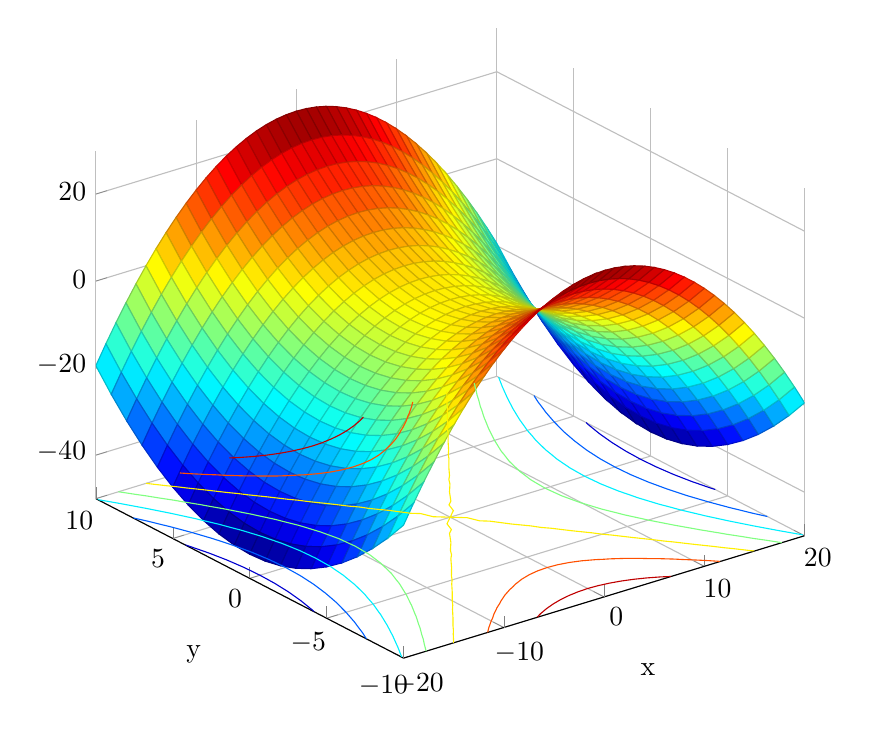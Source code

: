 % This file was created by matlab2tikz v0.4.7 running on MATLAB 8.1.
% Copyright (c) 2008--2014, Nico Schlömer <nico.schloemer@gmail.com>
% All rights reserved.
% Minimal pgfplots version: 1.3
% 
% The latest updates can be retrieved from
%   http://www.mathworks.com/matlabcentral/fileexchange/22022-matlab2tikz
% where you can also make suggestions and rate matlab2tikz.
% 
%
% defining custom colors
\definecolor{mycolor1}{rgb}{0.0,0.0,0.812}%
\definecolor{mycolor2}{rgb}{0.0,0.375,1.0}%
\definecolor{mycolor3}{rgb}{0.0,0.938,1.0}%
\definecolor{mycolor4}{rgb}{1.0,0.938,0.0}%
\definecolor{mycolor5}{rgb}{1.0,0.312,0.0}%
%
\begin{tikzpicture}

\begin{axis}[%
width=9cm,
height=8cm,
colormap/jet,
unbounded coords=jump,
view={-37.5}{30},
scale only axis,
xmin=-20,
xmax=20,
xlabel={x},
xmajorgrids,
ymin=-10,
ymax=10,
ylabel={y},
ymajorgrids,
zmin=-50,
zmax=30,
zmajorgrids,
axis x line*=bottom,
axis y line*=left,
axis z line*=left
]

\addplot3[%
surf,
shader=faceted,
draw=black,
colormap/jet,
mesh/rows=41]
table[row sep=crcr,header=false] {%
%
-20	-10	-19.444\\
-20	-9	-24.194\\
-20	-8	-28.444\\
-20	-7	-32.194\\
-20	-6	-35.444\\
-20	-5	-38.194\\
-20	-4	-40.444\\
-20	-3	-42.194\\
-20	-2	-43.444\\
-20	-1	-44.194\\
-20	0	-44.444\\
-20	1	-44.194\\
-20	2	-43.444\\
-20	3	-42.194\\
-20	4	-40.444\\
-20	5	-38.194\\
-20	6	-35.444\\
-20	7	-32.194\\
-20	8	-28.444\\
-20	9	-24.194\\
-20	10	-19.444\\
-19	-10	-15.111\\
-19	-9	-19.861\\
-19	-8	-24.111\\
-19	-7	-27.861\\
-19	-6	-31.111\\
-19	-5	-33.861\\
-19	-4	-36.111\\
-19	-3	-37.861\\
-19	-2	-39.111\\
-19	-1	-39.861\\
-19	0	-40.111\\
-19	1	-39.861\\
-19	2	-39.111\\
-19	3	-37.861\\
-19	4	-36.111\\
-19	5	-33.861\\
-19	6	-31.111\\
-19	7	-27.861\\
-19	8	-24.111\\
-19	9	-19.861\\
-19	10	-15.111\\
-18	-10	-11\\
-18	-9	-15.75\\
-18	-8	-20\\
-18	-7	-23.75\\
-18	-6	-27\\
-18	-5	-29.75\\
-18	-4	-32\\
-18	-3	-33.75\\
-18	-2	-35\\
-18	-1	-35.75\\
-18	0	-36\\
-18	1	-35.75\\
-18	2	-35\\
-18	3	-33.75\\
-18	4	-32\\
-18	5	-29.75\\
-18	6	-27\\
-18	7	-23.75\\
-18	8	-20\\
-18	9	-15.75\\
-18	10	-11\\
-17	-10	-7.111\\
-17	-9	-11.861\\
-17	-8	-16.111\\
-17	-7	-19.861\\
-17	-6	-23.111\\
-17	-5	-25.861\\
-17	-4	-28.111\\
-17	-3	-29.861\\
-17	-2	-31.111\\
-17	-1	-31.861\\
-17	0	-32.111\\
-17	1	-31.861\\
-17	2	-31.111\\
-17	3	-29.861\\
-17	4	-28.111\\
-17	5	-25.861\\
-17	6	-23.111\\
-17	7	-19.861\\
-17	8	-16.111\\
-17	9	-11.861\\
-17	10	-7.111\\
-16	-10	-3.444\\
-16	-9	-8.194\\
-16	-8	-12.444\\
-16	-7	-16.194\\
-16	-6	-19.444\\
-16	-5	-22.194\\
-16	-4	-24.444\\
-16	-3	-26.194\\
-16	-2	-27.444\\
-16	-1	-28.194\\
-16	0	-28.444\\
-16	1	-28.194\\
-16	2	-27.444\\
-16	3	-26.194\\
-16	4	-24.444\\
-16	5	-22.194\\
-16	6	-19.444\\
-16	7	-16.194\\
-16	8	-12.444\\
-16	9	-8.194\\
-16	10	-3.444\\
-15	-10	0\\
-15	-9	-4.75\\
-15	-8	-9\\
-15	-7	-12.75\\
-15	-6	-16\\
-15	-5	-18.75\\
-15	-4	-21\\
-15	-3	-22.75\\
-15	-2	-24\\
-15	-1	-24.75\\
-15	0	-25\\
-15	1	-24.75\\
-15	2	-24\\
-15	3	-22.75\\
-15	4	-21\\
-15	5	-18.75\\
-15	6	-16\\
-15	7	-12.75\\
-15	8	-9\\
-15	9	-4.75\\
-15	10	0\\
-14	-10	3.222\\
-14	-9	-1.528\\
-14	-8	-5.778\\
-14	-7	-9.528\\
-14	-6	-12.778\\
-14	-5	-15.528\\
-14	-4	-17.778\\
-14	-3	-19.528\\
-14	-2	-20.778\\
-14	-1	-21.528\\
-14	0	-21.778\\
-14	1	-21.528\\
-14	2	-20.778\\
-14	3	-19.528\\
-14	4	-17.778\\
-14	5	-15.528\\
-14	6	-12.778\\
-14	7	-9.528\\
-14	8	-5.778\\
-14	9	-1.528\\
-14	10	3.222\\
-13	-10	6.222\\
-13	-9	1.472\\
-13	-8	-2.778\\
-13	-7	-6.528\\
-13	-6	-9.778\\
-13	-5	-12.528\\
-13	-4	-14.778\\
-13	-3	-16.528\\
-13	-2	-17.778\\
-13	-1	-18.528\\
-13	0	-18.778\\
-13	1	-18.528\\
-13	2	-17.778\\
-13	3	-16.528\\
-13	4	-14.778\\
-13	5	-12.528\\
-13	6	-9.778\\
-13	7	-6.528\\
-13	8	-2.778\\
-13	9	1.472\\
-13	10	6.222\\
-12	-10	9\\
-12	-9	4.25\\
-12	-8	0\\
-12	-7	-3.75\\
-12	-6	-7\\
-12	-5	-9.75\\
-12	-4	-12\\
-12	-3	-13.75\\
-12	-2	-15\\
-12	-1	-15.75\\
-12	0	-16\\
-12	1	-15.75\\
-12	2	-15\\
-12	3	-13.75\\
-12	4	-12\\
-12	5	-9.75\\
-12	6	-7\\
-12	7	-3.75\\
-12	8	0\\
-12	9	4.25\\
-12	10	9\\
-11	-10	11.556\\
-11	-9	6.806\\
-11	-8	2.556\\
-11	-7	-1.194\\
-11	-6	-4.444\\
-11	-5	-7.194\\
-11	-4	-9.444\\
-11	-3	-11.194\\
-11	-2	-12.444\\
-11	-1	-13.194\\
-11	0	-13.444\\
-11	1	-13.194\\
-11	2	-12.444\\
-11	3	-11.194\\
-11	4	-9.444\\
-11	5	-7.194\\
-11	6	-4.444\\
-11	7	-1.194\\
-11	8	2.556\\
-11	9	6.806\\
-11	10	11.556\\
-10	-10	13.889\\
-10	-9	9.139\\
-10	-8	4.889\\
-10	-7	1.139\\
-10	-6	-2.111\\
-10	-5	-4.861\\
-10	-4	-7.111\\
-10	-3	-8.861\\
-10	-2	-10.111\\
-10	-1	-10.861\\
-10	0	-11.111\\
-10	1	-10.861\\
-10	2	-10.111\\
-10	3	-8.861\\
-10	4	-7.111\\
-10	5	-4.861\\
-10	6	-2.111\\
-10	7	1.139\\
-10	8	4.889\\
-10	9	9.139\\
-10	10	13.889\\
-9	-10	16\\
-9	-9	11.25\\
-9	-8	7\\
-9	-7	3.25\\
-9	-6	0\\
-9	-5	-2.75\\
-9	-4	-5\\
-9	-3	-6.75\\
-9	-2	-8\\
-9	-1	-8.75\\
-9	0	-9\\
-9	1	-8.75\\
-9	2	-8\\
-9	3	-6.75\\
-9	4	-5\\
-9	5	-2.75\\
-9	6	0\\
-9	7	3.25\\
-9	8	7\\
-9	9	11.25\\
-9	10	16\\
-8	-10	17.889\\
-8	-9	13.139\\
-8	-8	8.889\\
-8	-7	5.139\\
-8	-6	1.889\\
-8	-5	-0.861\\
-8	-4	-3.111\\
-8	-3	-4.861\\
-8	-2	-6.111\\
-8	-1	-6.861\\
-8	0	-7.111\\
-8	1	-6.861\\
-8	2	-6.111\\
-8	3	-4.861\\
-8	4	-3.111\\
-8	5	-0.861\\
-8	6	1.889\\
-8	7	5.139\\
-8	8	8.889\\
-8	9	13.139\\
-8	10	17.889\\
-7	-10	19.556\\
-7	-9	14.806\\
-7	-8	10.556\\
-7	-7	6.806\\
-7	-6	3.556\\
-7	-5	0.806\\
-7	-4	-1.444\\
-7	-3	-3.194\\
-7	-2	-4.444\\
-7	-1	-5.194\\
-7	0	-5.444\\
-7	1	-5.194\\
-7	2	-4.444\\
-7	3	-3.194\\
-7	4	-1.444\\
-7	5	0.806\\
-7	6	3.556\\
-7	7	6.806\\
-7	8	10.556\\
-7	9	14.806\\
-7	10	19.556\\
-6	-10	21\\
-6	-9	16.25\\
-6	-8	12\\
-6	-7	8.25\\
-6	-6	5\\
-6	-5	2.25\\
-6	-4	0\\
-6	-3	-1.75\\
-6	-2	-3\\
-6	-1	-3.75\\
-6	0	-4\\
-6	1	-3.75\\
-6	2	-3\\
-6	3	-1.75\\
-6	4	0\\
-6	5	2.25\\
-6	6	5\\
-6	7	8.25\\
-6	8	12\\
-6	9	16.25\\
-6	10	21\\
-5	-10	22.222\\
-5	-9	17.472\\
-5	-8	13.222\\
-5	-7	9.472\\
-5	-6	6.222\\
-5	-5	3.472\\
-5	-4	1.222\\
-5	-3	-0.528\\
-5	-2	-1.778\\
-5	-1	-2.528\\
-5	0	-2.778\\
-5	1	-2.528\\
-5	2	-1.778\\
-5	3	-0.528\\
-5	4	1.222\\
-5	5	3.472\\
-5	6	6.222\\
-5	7	9.472\\
-5	8	13.222\\
-5	9	17.472\\
-5	10	22.222\\
-4	-10	23.222\\
-4	-9	18.472\\
-4	-8	14.222\\
-4	-7	10.472\\
-4	-6	7.222\\
-4	-5	4.472\\
-4	-4	2.222\\
-4	-3	0.472\\
-4	-2	-0.778\\
-4	-1	-1.528\\
-4	0	-1.778\\
-4	1	-1.528\\
-4	2	-0.778\\
-4	3	0.472\\
-4	4	2.222\\
-4	5	4.472\\
-4	6	7.222\\
-4	7	10.472\\
-4	8	14.222\\
-4	9	18.472\\
-4	10	23.222\\
-3	-10	24\\
-3	-9	19.25\\
-3	-8	15\\
-3	-7	11.25\\
-3	-6	8\\
-3	-5	5.25\\
-3	-4	3\\
-3	-3	1.25\\
-3	-2	0\\
-3	-1	-0.75\\
-3	0	-1\\
-3	1	-0.75\\
-3	2	0\\
-3	3	1.25\\
-3	4	3\\
-3	5	5.25\\
-3	6	8\\
-3	7	11.25\\
-3	8	15\\
-3	9	19.25\\
-3	10	24\\
-2	-10	24.556\\
-2	-9	19.806\\
-2	-8	15.556\\
-2	-7	11.806\\
-2	-6	8.556\\
-2	-5	5.806\\
-2	-4	3.556\\
-2	-3	1.806\\
-2	-2	0.556\\
-2	-1	-0.194\\
-2	0	-0.444\\
-2	1	-0.194\\
-2	2	0.556\\
-2	3	1.806\\
-2	4	3.556\\
-2	5	5.806\\
-2	6	8.556\\
-2	7	11.806\\
-2	8	15.556\\
-2	9	19.806\\
-2	10	24.556\\
-1	-10	24.889\\
-1	-9	20.139\\
-1	-8	15.889\\
-1	-7	12.139\\
-1	-6	8.889\\
-1	-5	6.139\\
-1	-4	3.889\\
-1	-3	2.139\\
-1	-2	0.889\\
-1	-1	0.139\\
-1	0	-0.111\\
-1	1	0.139\\
-1	2	0.889\\
-1	3	2.139\\
-1	4	3.889\\
-1	5	6.139\\
-1	6	8.889\\
-1	7	12.139\\
-1	8	15.889\\
-1	9	20.139\\
-1	10	24.889\\
0	-10	25\\
0	-9	20.25\\
0	-8	16\\
0	-7	12.25\\
0	-6	9\\
0	-5	6.25\\
0	-4	4\\
0	-3	2.25\\
0	-2	1\\
0	-1	0.25\\
0	0	0\\
0	1	0.25\\
0	2	1\\
0	3	2.25\\
0	4	4\\
0	5	6.25\\
0	6	9\\
0	7	12.25\\
0	8	16\\
0	9	20.25\\
0	10	25\\
1	-10	24.889\\
1	-9	20.139\\
1	-8	15.889\\
1	-7	12.139\\
1	-6	8.889\\
1	-5	6.139\\
1	-4	3.889\\
1	-3	2.139\\
1	-2	0.889\\
1	-1	0.139\\
1	0	-0.111\\
1	1	0.139\\
1	2	0.889\\
1	3	2.139\\
1	4	3.889\\
1	5	6.139\\
1	6	8.889\\
1	7	12.139\\
1	8	15.889\\
1	9	20.139\\
1	10	24.889\\
2	-10	24.556\\
2	-9	19.806\\
2	-8	15.556\\
2	-7	11.806\\
2	-6	8.556\\
2	-5	5.806\\
2	-4	3.556\\
2	-3	1.806\\
2	-2	0.556\\
2	-1	-0.194\\
2	0	-0.444\\
2	1	-0.194\\
2	2	0.556\\
2	3	1.806\\
2	4	3.556\\
2	5	5.806\\
2	6	8.556\\
2	7	11.806\\
2	8	15.556\\
2	9	19.806\\
2	10	24.556\\
3	-10	24\\
3	-9	19.25\\
3	-8	15\\
3	-7	11.25\\
3	-6	8\\
3	-5	5.25\\
3	-4	3\\
3	-3	1.25\\
3	-2	0\\
3	-1	-0.75\\
3	0	-1\\
3	1	-0.75\\
3	2	0\\
3	3	1.25\\
3	4	3\\
3	5	5.25\\
3	6	8\\
3	7	11.25\\
3	8	15\\
3	9	19.25\\
3	10	24\\
4	-10	23.222\\
4	-9	18.472\\
4	-8	14.222\\
4	-7	10.472\\
4	-6	7.222\\
4	-5	4.472\\
4	-4	2.222\\
4	-3	0.472\\
4	-2	-0.778\\
4	-1	-1.528\\
4	0	-1.778\\
4	1	-1.528\\
4	2	-0.778\\
4	3	0.472\\
4	4	2.222\\
4	5	4.472\\
4	6	7.222\\
4	7	10.472\\
4	8	14.222\\
4	9	18.472\\
4	10	23.222\\
5	-10	22.222\\
5	-9	17.472\\
5	-8	13.222\\
5	-7	9.472\\
5	-6	6.222\\
5	-5	3.472\\
5	-4	1.222\\
5	-3	-0.528\\
5	-2	-1.778\\
5	-1	-2.528\\
5	0	-2.778\\
5	1	-2.528\\
5	2	-1.778\\
5	3	-0.528\\
5	4	1.222\\
5	5	3.472\\
5	6	6.222\\
5	7	9.472\\
5	8	13.222\\
5	9	17.472\\
5	10	22.222\\
6	-10	21\\
6	-9	16.25\\
6	-8	12\\
6	-7	8.25\\
6	-6	5\\
6	-5	2.25\\
6	-4	0\\
6	-3	-1.75\\
6	-2	-3\\
6	-1	-3.75\\
6	0	-4\\
6	1	-3.75\\
6	2	-3\\
6	3	-1.75\\
6	4	0\\
6	5	2.25\\
6	6	5\\
6	7	8.25\\
6	8	12\\
6	9	16.25\\
6	10	21\\
7	-10	19.556\\
7	-9	14.806\\
7	-8	10.556\\
7	-7	6.806\\
7	-6	3.556\\
7	-5	0.806\\
7	-4	-1.444\\
7	-3	-3.194\\
7	-2	-4.444\\
7	-1	-5.194\\
7	0	-5.444\\
7	1	-5.194\\
7	2	-4.444\\
7	3	-3.194\\
7	4	-1.444\\
7	5	0.806\\
7	6	3.556\\
7	7	6.806\\
7	8	10.556\\
7	9	14.806\\
7	10	19.556\\
8	-10	17.889\\
8	-9	13.139\\
8	-8	8.889\\
8	-7	5.139\\
8	-6	1.889\\
8	-5	-0.861\\
8	-4	-3.111\\
8	-3	-4.861\\
8	-2	-6.111\\
8	-1	-6.861\\
8	0	-7.111\\
8	1	-6.861\\
8	2	-6.111\\
8	3	-4.861\\
8	4	-3.111\\
8	5	-0.861\\
8	6	1.889\\
8	7	5.139\\
8	8	8.889\\
8	9	13.139\\
8	10	17.889\\
9	-10	16\\
9	-9	11.25\\
9	-8	7\\
9	-7	3.25\\
9	-6	0\\
9	-5	-2.75\\
9	-4	-5\\
9	-3	-6.75\\
9	-2	-8\\
9	-1	-8.75\\
9	0	-9\\
9	1	-8.75\\
9	2	-8\\
9	3	-6.75\\
9	4	-5\\
9	5	-2.75\\
9	6	0\\
9	7	3.25\\
9	8	7\\
9	9	11.25\\
9	10	16\\
10	-10	13.889\\
10	-9	9.139\\
10	-8	4.889\\
10	-7	1.139\\
10	-6	-2.111\\
10	-5	-4.861\\
10	-4	-7.111\\
10	-3	-8.861\\
10	-2	-10.111\\
10	-1	-10.861\\
10	0	-11.111\\
10	1	-10.861\\
10	2	-10.111\\
10	3	-8.861\\
10	4	-7.111\\
10	5	-4.861\\
10	6	-2.111\\
10	7	1.139\\
10	8	4.889\\
10	9	9.139\\
10	10	13.889\\
11	-10	11.556\\
11	-9	6.806\\
11	-8	2.556\\
11	-7	-1.194\\
11	-6	-4.444\\
11	-5	-7.194\\
11	-4	-9.444\\
11	-3	-11.194\\
11	-2	-12.444\\
11	-1	-13.194\\
11	0	-13.444\\
11	1	-13.194\\
11	2	-12.444\\
11	3	-11.194\\
11	4	-9.444\\
11	5	-7.194\\
11	6	-4.444\\
11	7	-1.194\\
11	8	2.556\\
11	9	6.806\\
11	10	11.556\\
12	-10	9\\
12	-9	4.25\\
12	-8	0\\
12	-7	-3.75\\
12	-6	-7\\
12	-5	-9.75\\
12	-4	-12\\
12	-3	-13.75\\
12	-2	-15\\
12	-1	-15.75\\
12	0	-16\\
12	1	-15.75\\
12	2	-15\\
12	3	-13.75\\
12	4	-12\\
12	5	-9.75\\
12	6	-7\\
12	7	-3.75\\
12	8	0\\
12	9	4.25\\
12	10	9\\
13	-10	6.222\\
13	-9	1.472\\
13	-8	-2.778\\
13	-7	-6.528\\
13	-6	-9.778\\
13	-5	-12.528\\
13	-4	-14.778\\
13	-3	-16.528\\
13	-2	-17.778\\
13	-1	-18.528\\
13	0	-18.778\\
13	1	-18.528\\
13	2	-17.778\\
13	3	-16.528\\
13	4	-14.778\\
13	5	-12.528\\
13	6	-9.778\\
13	7	-6.528\\
13	8	-2.778\\
13	9	1.472\\
13	10	6.222\\
14	-10	3.222\\
14	-9	-1.528\\
14	-8	-5.778\\
14	-7	-9.528\\
14	-6	-12.778\\
14	-5	-15.528\\
14	-4	-17.778\\
14	-3	-19.528\\
14	-2	-20.778\\
14	-1	-21.528\\
14	0	-21.778\\
14	1	-21.528\\
14	2	-20.778\\
14	3	-19.528\\
14	4	-17.778\\
14	5	-15.528\\
14	6	-12.778\\
14	7	-9.528\\
14	8	-5.778\\
14	9	-1.528\\
14	10	3.222\\
15	-10	0\\
15	-9	-4.75\\
15	-8	-9\\
15	-7	-12.75\\
15	-6	-16\\
15	-5	-18.75\\
15	-4	-21\\
15	-3	-22.75\\
15	-2	-24\\
15	-1	-24.75\\
15	0	-25\\
15	1	-24.75\\
15	2	-24\\
15	3	-22.75\\
15	4	-21\\
15	5	-18.75\\
15	6	-16\\
15	7	-12.75\\
15	8	-9\\
15	9	-4.75\\
15	10	0\\
16	-10	-3.444\\
16	-9	-8.194\\
16	-8	-12.444\\
16	-7	-16.194\\
16	-6	-19.444\\
16	-5	-22.194\\
16	-4	-24.444\\
16	-3	-26.194\\
16	-2	-27.444\\
16	-1	-28.194\\
16	0	-28.444\\
16	1	-28.194\\
16	2	-27.444\\
16	3	-26.194\\
16	4	-24.444\\
16	5	-22.194\\
16	6	-19.444\\
16	7	-16.194\\
16	8	-12.444\\
16	9	-8.194\\
16	10	-3.444\\
17	-10	-7.111\\
17	-9	-11.861\\
17	-8	-16.111\\
17	-7	-19.861\\
17	-6	-23.111\\
17	-5	-25.861\\
17	-4	-28.111\\
17	-3	-29.861\\
17	-2	-31.111\\
17	-1	-31.861\\
17	0	-32.111\\
17	1	-31.861\\
17	2	-31.111\\
17	3	-29.861\\
17	4	-28.111\\
17	5	-25.861\\
17	6	-23.111\\
17	7	-19.861\\
17	8	-16.111\\
17	9	-11.861\\
17	10	-7.111\\
18	-10	-11\\
18	-9	-15.75\\
18	-8	-20\\
18	-7	-23.75\\
18	-6	-27\\
18	-5	-29.75\\
18	-4	-32\\
18	-3	-33.75\\
18	-2	-35\\
18	-1	-35.75\\
18	0	-36\\
18	1	-35.75\\
18	2	-35\\
18	3	-33.75\\
18	4	-32\\
18	5	-29.75\\
18	6	-27\\
18	7	-23.75\\
18	8	-20\\
18	9	-15.75\\
18	10	-11\\
19	-10	-15.111\\
19	-9	-19.861\\
19	-8	-24.111\\
19	-7	-27.861\\
19	-6	-31.111\\
19	-5	-33.861\\
19	-4	-36.111\\
19	-3	-37.861\\
19	-2	-39.111\\
19	-1	-39.861\\
19	0	-40.111\\
19	1	-39.861\\
19	2	-39.111\\
19	3	-37.861\\
19	4	-36.111\\
19	5	-33.861\\
19	6	-31.111\\
19	7	-27.861\\
19	8	-24.111\\
19	9	-19.861\\
19	10	-15.111\\
20	-10	-19.444\\
20	-9	-24.194\\
20	-8	-28.444\\
20	-7	-32.194\\
20	-6	-35.444\\
20	-5	-38.194\\
20	-4	-40.444\\
20	-3	-42.194\\
20	-2	-43.444\\
20	-1	-44.194\\
20	0	-44.444\\
20	1	-44.194\\
20	2	-43.444\\
20	3	-42.194\\
20	4	-40.444\\
20	5	-38.194\\
20	6	-35.444\\
20	7	-32.194\\
20	8	-28.444\\
20	9	-24.194\\
20	10	-19.444\\
};

\addplot3[area legend,solid,draw=mycolor1,forget plot]
table[row sep=crcr] {%
x	y	z\\
-20	4.198	-50\\
-19.897	4	-50\\
-19.494	3	-50\\
-19.205	2	-50\\
-19.032	1	-50\\
-19	0.444	-50\\
-18.973	0	-50\\
-19	-0.444	-50\\
-19.032	-1	-50\\
-19.205	-2	-50\\
-19.494	-3	-50\\
-19.897	-4	-50\\
-20	-4.198	-50\\
nan	nan	-50\\
};


\addplot3[area legend,solid,draw=mycolor1,forget plot]
table[row sep=crcr] {%
x	y	z\\
20	4.198	-50\\
19.897	4	-50\\
19.494	3	-50\\
19.205	2	-50\\
19.032	1	-50\\
19	0.444	-50\\
18.973	0	-50\\
19	-0.444	-50\\
19.032	-1	-50\\
19.205	-2	-50\\
19.494	-3	-50\\
19.897	-4	-50\\
20	-4.198	-50\\
nan	nan	-50\\
};


\addplot3[area legend,solid,draw=mycolor2,forget plot]
table[row sep=crcr] {%
x	y	z\\
-20	7.585	-50\\
-19.494	7	-50\\
-19	6.342	-50\\
-18.73	6	-50\\
-18.061	5	-50\\
-18	4.889	-50\\
-17.486	4	-50\\
-17.036	3	-50\\
-17	2.889	-50\\
-16.697	2	-50\\
-16.492	1	-50\\
-16.424	0	-50\\
-16.492	-1	-50\\
-16.697	-2	-50\\
-17	-2.889	-50\\
-17.036	-3	-50\\
-17.486	-4	-50\\
-18	-4.889	-50\\
-18.061	-5	-50\\
-18.73	-6	-50\\
-19	-6.342	-50\\
-19.494	-7	-50\\
-20	-7.585	-50\\
nan	nan	-50\\
};


\addplot3[area legend,solid,draw=mycolor2,forget plot]
table[row sep=crcr] {%
x	y	z\\
20	7.585	-50\\
19.494	7	-50\\
19	6.342	-50\\
18.73	6	-50\\
18.061	5	-50\\
18	4.889	-50\\
17.486	4	-50\\
17.036	3	-50\\
17	2.889	-50\\
16.697	2	-50\\
16.492	1	-50\\
16.424	0	-50\\
16.492	-1	-50\\
16.697	-2	-50\\
17	-2.889	-50\\
17.036	-3	-50\\
17.486	-4	-50\\
18	-4.889	-50\\
18.061	-5	-50\\
18.73	-6	-50\\
19	-6.342	-50\\
19.494	-7	-50\\
20	-7.585	-50\\
nan	nan	-50\\
};


\addplot3[area legend,solid,draw=mycolor3,forget plot]
table[row sep=crcr] {%
x	y	z\\
-20	9.883	-50\\
-19.032	9	-50\\
-19	8.967	-50\\
-18	8	-50\\
-17.036	7	-50\\
-17	6.957	-50\\
-16.152	6	-50\\
-16	5.798	-50\\
-15.363	5	-50\\
-15	4.444	-50\\
-14.69	4	-50\\
-14.147	3	-50\\
-14	2.622	-50\\
-13.741	2	-50\\
-13.491	1	-50\\
-13.407	0	-50\\
-13.491	-1	-50\\
-13.741	-2	-50\\
-14	-2.622	-50\\
-14.147	-3	-50\\
-14.69	-4	-50\\
-15	-4.444	-50\\
-15.363	-5	-50\\
-16	-5.798	-50\\
-16.152	-6	-50\\
-17	-6.957	-50\\
-17.036	-7	-50\\
-18	-8	-50\\
-19	-8.967	-50\\
-19.032	-9	-50\\
-20	-9.883	-50\\
nan	nan	-50\\
};


\addplot3[area legend,solid,draw=mycolor3,forget plot]
table[row sep=crcr] {%
x	y	z\\
20	9.883	-50\\
19.032	9	-50\\
19	8.967	-50\\
18	8	-50\\
17.036	7	-50\\
17	6.957	-50\\
16.152	6	-50\\
16	5.798	-50\\
15.363	5	-50\\
15	4.444	-50\\
14.69	4	-50\\
14.147	3	-50\\
14	2.622	-50\\
13.741	2	-50\\
13.491	1	-50\\
13.407	0	-50\\
13.491	-1	-50\\
13.741	-2	-50\\
14	-2.622	-50\\
14.147	-3	-50\\
14.69	-4	-50\\
15	-4.444	-50\\
15.363	-5	-50\\
16	-5.798	-50\\
16.152	-6	-50\\
17	-6.957	-50\\
17.036	-7	-50\\
18	-8	-50\\
19	-8.967	-50\\
19.032	-9	-50\\
20	-9.883	-50\\
nan	nan	-50\\
};


\addplot3[area legend,solid,draw=white!50!green,forget plot]
table[row sep=crcr] {%
x	y	z\\
-17.743	10	-50\\
-17	9.392	-50\\
-16.492	9	-50\\
-16	8.575	-50\\
-15.29	8	-50\\
-15	7.733	-50\\
-14.147	7	-50\\
-14	6.855	-50\\
-13.074	6	-50\\
-13	5.919	-50\\
-12.09	5	-50\\
-12	4.889	-50\\
-11.217	4	-50\\
-11	3.683	-50\\
-10.488	3	-50\\
-10	2.089	-50\\
-9.947	2	-50\\
-9.592	1	-50\\
-9.474	0	-50\\
-9.592	-1	-50\\
-9.947	-2	-50\\
-10	-2.089	-50\\
-10.488	-3	-50\\
-11	-3.683	-50\\
-11.217	-4	-50\\
-12	-4.889	-50\\
-12.09	-5	-50\\
-13	-5.919	-50\\
-13.074	-6	-50\\
-14	-6.855	-50\\
-14.147	-7	-50\\
-15	-7.733	-50\\
-15.29	-8	-50\\
-16	-8.575	-50\\
-16.492	-9	-50\\
-17	-9.392	-50\\
-17.743	-10	-50\\
nan	nan	-50\\
};


\addplot3[area legend,solid,draw=white!50!green,forget plot]
table[row sep=crcr] {%
x	y	z\\
17.743	10	-50\\
17	9.392	-50\\
16.492	9	-50\\
16	8.575	-50\\
15.29	8	-50\\
15	7.733	-50\\
14.147	7	-50\\
14	6.855	-50\\
13.074	6	-50\\
13	5.919	-50\\
12.09	5	-50\\
12	4.889	-50\\
11.217	4	-50\\
11	3.683	-50\\
10.488	3	-50\\
10	2.089	-50\\
9.947	2	-50\\
9.592	1	-50\\
9.474	0	-50\\
9.592	-1	-50\\
9.947	-2	-50\\
10	-2.089	-50\\
10.488	-3	-50\\
11	-3.683	-50\\
11.217	-4	-50\\
12	-4.889	-50\\
12.09	-5	-50\\
13	-5.919	-50\\
13.074	-6	-50\\
14	-6.855	-50\\
14.147	-7	-50\\
15	-7.733	-50\\
15.29	-8	-50\\
16	-8.575	-50\\
16.492	-9	-50\\
17	-9.392	-50\\
17.743	-10	-50\\
nan	nan	-50\\
};


\addplot3[area legend,solid,draw=mycolor4,forget plot]
table[row sep=crcr] {%
x	y	z\\
-15	10	-50\\
-14	9.322	-50\\
-13.491	9	-50\\
-13	8.654	-50\\
-12	8	-50\\
-11	7.319	-50\\
-10.488	7	-50\\
-10	6.65	-50\\
-9	6	-50\\
-8	5.313	-50\\
-7.483	5	-50\\
-7	4.642	-50\\
-6	4	-50\\
-5	3.302	-50\\
-4.472	3	-50\\
-4	2.622	-50\\
-3	2	-50\\
-2	1.259	-50\\
-1.417	1	-50\\
-1	0.444	-50\\
0	0	-50\\
-1	-0.444	-50\\
-1.417	-1	-50\\
-2	-1.259	-50\\
-3	-2	-50\\
-4	-2.622	-50\\
-4.472	-3	-50\\
-5	-3.302	-50\\
-6	-4	-50\\
-7	-4.642	-50\\
-7.483	-5	-50\\
-8	-5.313	-50\\
-9	-6	-50\\
-10	-6.65	-50\\
-10.488	-7	-50\\
-11	-7.319	-50\\
-12	-8	-50\\
-13	-8.654	-50\\
-13.491	-9	-50\\
-14	-9.322	-50\\
-15	-10	-50\\
nan	nan	-50\\
};


\addplot3[area legend,solid,draw=mycolor4,forget plot]
table[row sep=crcr] {%
x	y	z\\
15	10	-50\\
14	9.322	-50\\
13.491	9	-50\\
13	8.654	-50\\
12	8	-50\\
11	7.319	-50\\
10.488	7	-50\\
10	6.65	-50\\
9	6	-50\\
8	5.313	-50\\
7.483	5	-50\\
7	4.642	-50\\
6	4	-50\\
5	3.302	-50\\
4.472	3	-50\\
4	2.622	-50\\
3	2	-50\\
2	1.259	-50\\
1.417	1	-50\\
1	0.444	-50\\
0	0	-50\\
1	-0.444	-50\\
1.417	-1	-50\\
2	-1.259	-50\\
3	-2	-50\\
4	-2.622	-50\\
4.472	-3	-50\\
5	-3.302	-50\\
6	-4	-50\\
7	-4.642	-50\\
7.483	-5	-50\\
8	-5.313	-50\\
9	-6	-50\\
10	-6.65	-50\\
10.488	-7	-50\\
11	-7.319	-50\\
12	-8	-50\\
13	-8.654	-50\\
13.491	-9	-50\\
14	-9.322	-50\\
15	-10	-50\\
nan	nan	-50\\
};


\addplot3[area legend,solid,draw=mycolor5,forget plot]
table[row sep=crcr] {%
x	y	z\\
-11.609	10	-50\\
-11	9.673	-50\\
-10	9.181	-50\\
-9.592	9	-50\\
-9	8.706	-50\\
-8	8.261	-50\\
-7.333	8	-50\\
-7	7.852	-50\\
-6	7.467	-50\\
-5	7.141	-50\\
-4.472	7	-50\\
-4	6.855	-50\\
-3	6.615	-50\\
-2	6.444	-50\\
-1	6.342	-50\\
0	6.308	-50\\
1	6.342	-50\\
2	6.444	-50\\
3	6.615	-50\\
4	6.855	-50\\
4.472	7	-50\\
5	7.141	-50\\
6	7.467	-50\\
7	7.852	-50\\
7.333	8	-50\\
8	8.261	-50\\
9	8.706	-50\\
9.592	9	-50\\
10	9.181	-50\\
11	9.673	-50\\
11.609	10	-50\\
nan	nan	-50\\
};


\addplot3[area legend,solid,draw=mycolor5,forget plot]
table[row sep=crcr] {%
x	y	z\\
-11.609	-10	-50\\
-11	-9.673	-50\\
-10	-9.181	-50\\
-9.592	-9	-50\\
-9	-8.706	-50\\
-8	-8.261	-50\\
-7.333	-8	-50\\
-7	-7.852	-50\\
-6	-7.467	-50\\
-5	-7.141	-50\\
-4.472	-7	-50\\
-4	-6.855	-50\\
-3	-6.615	-50\\
-2	-6.444	-50\\
-1	-6.342	-50\\
0	-6.308	-50\\
1	-6.342	-50\\
2	-6.444	-50\\
3	-6.615	-50\\
4	-6.855	-50\\
4.472	-7	-50\\
5	-7.141	-50\\
6	-7.467	-50\\
7	-7.852	-50\\
7.333	-8	-50\\
8	-8.261	-50\\
9	-8.706	-50\\
9.592	-9	-50\\
10	-9.181	-50\\
11	-9.673	-50\\
11.609	-10	-50\\
nan	nan	-50\\
};


\addplot3[area legend,solid,draw=black!25!red,forget plot]
table[row sep=crcr] {%
x	y	z\\
-6.692	10	-50\\
-6	9.789	-50\\
-5	9.532	-50\\
-4	9.322	-50\\
-3	9.158	-50\\
-2	9.041	-50\\
-1.417	9	-50\\
-1	8.967	-50\\
0	8.941	-50\\
1	8.967	-50\\
1.417	9	-50\\
2	9.041	-50\\
3	9.158	-50\\
4	9.322	-50\\
5	9.532	-50\\
6	9.789	-50\\
6.692	10	-50\\
nan	nan	-50\\
};


\addplot3[area legend,solid,draw=black!25!red,forget plot]
table[row sep=crcr] {%
x	y	z\\
-6.692	-10	-50\\
-6	-9.789	-50\\
-5	-9.532	-50\\
-4	-9.322	-50\\
-3	-9.158	-50\\
-2	-9.041	-50\\
-1.417	-9	-50\\
-1	-8.967	-50\\
0	-8.941	-50\\
1	-8.967	-50\\
1.417	-9	-50\\
2	-9.041	-50\\
3	-9.158	-50\\
4	-9.322	-50\\
5	-9.532	-50\\
6	-9.789	-50\\
6.692	-10	-50\\
nan	nan	-50\\
};

\end{axis}
\end{tikzpicture}%